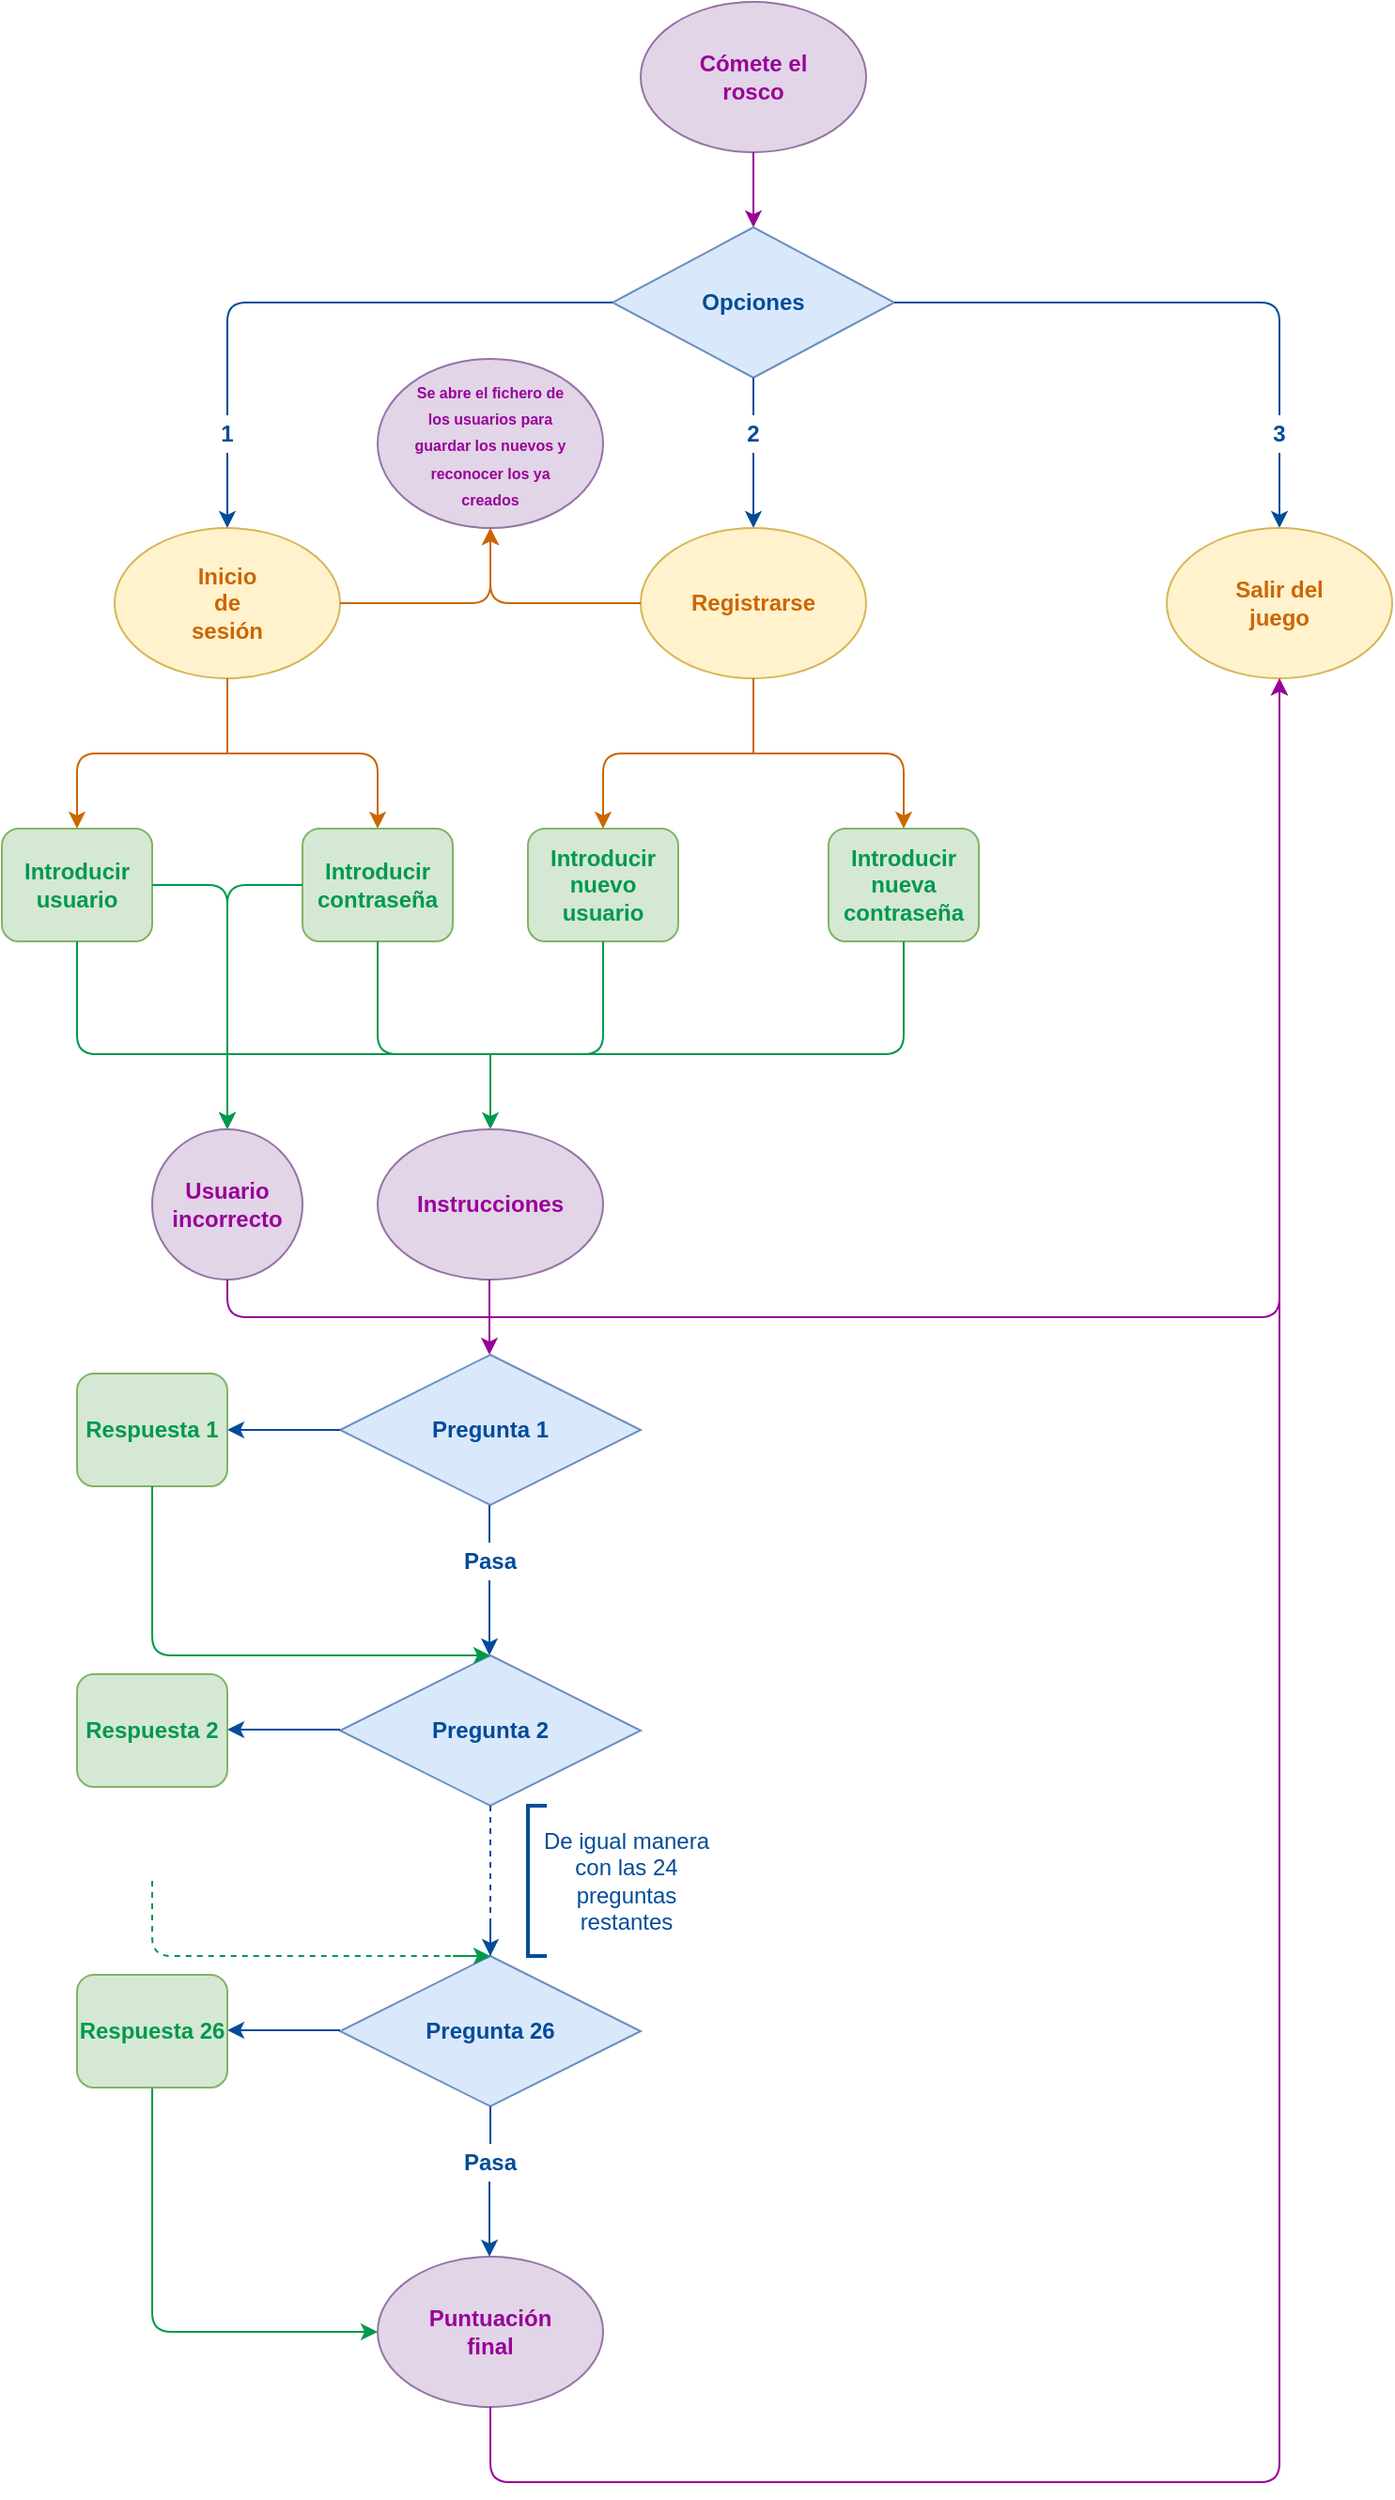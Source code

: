 <mxfile version="12.8.5"><diagram id="pW8-IptQZScWdKv-AOHv" name="Page-1"><mxGraphModel dx="737" dy="404" grid="1" gridSize="10" guides="1" tooltips="1" connect="1" arrows="1" fold="1" page="1" pageScale="1" pageWidth="827" pageHeight="1169" math="0" shadow="0"><root><mxCell id="0"/><mxCell id="1" parent="0"/><mxCell id="O8vfvinUuuam_x2ZxPrg-1" value="" style="ellipse;whiteSpace=wrap;html=1;fillColor=#e1d5e7;strokeColor=#9673a6;" parent="1" vertex="1"><mxGeometry x="340" y="40" width="120" height="80" as="geometry"/></mxCell><mxCell id="bbUwFs55ydYsItBVvHpH-1" value="Cómete el rosco" style="text;html=1;strokeColor=none;fillColor=none;align=center;verticalAlign=middle;whiteSpace=wrap;rounded=0;fontStyle=1;fontColor=#990099;labelBorderColor=none;labelBackgroundColor=none;" vertex="1" parent="1"><mxGeometry x="360" y="50" width="80" height="60" as="geometry"/></mxCell><mxCell id="bbUwFs55ydYsItBVvHpH-2" value="" style="endArrow=classic;html=1;fontColor=#FFFFFF;exitX=0.5;exitY=1;exitDx=0;exitDy=0;strokeColor=#990099;rounded=1;" edge="1" parent="1" source="O8vfvinUuuam_x2ZxPrg-1"><mxGeometry width="50" height="50" relative="1" as="geometry"><mxPoint x="390" y="170" as="sourcePoint"/><mxPoint x="400" y="160" as="targetPoint"/><Array as="points"/></mxGeometry></mxCell><mxCell id="bbUwFs55ydYsItBVvHpH-8" value="" style="rhombus;whiteSpace=wrap;html=1;labelBackgroundColor=none;fillColor=#dae8fc;strokeColor=#6c8ebf;" vertex="1" parent="1"><mxGeometry x="325" y="160" width="150" height="80" as="geometry"/></mxCell><mxCell id="bbUwFs55ydYsItBVvHpH-12" value="Opciones" style="text;html=1;strokeColor=none;fillColor=none;align=center;verticalAlign=middle;whiteSpace=wrap;rounded=0;labelBackgroundColor=none;fontColor=#004C99;fontStyle=1" vertex="1" parent="1"><mxGeometry x="365" y="190" width="70" height="20" as="geometry"/></mxCell><mxCell id="bbUwFs55ydYsItBVvHpH-13" value="" style="ellipse;whiteSpace=wrap;html=1;labelBackgroundColor=none;fillColor=#fff2cc;strokeColor=#d6b656;" vertex="1" parent="1"><mxGeometry x="60" y="320" width="120" height="80" as="geometry"/></mxCell><mxCell id="bbUwFs55ydYsItBVvHpH-17" value="&lt;font color=&quot;#004C99&quot;&gt;&lt;b&gt;1&lt;/b&gt;&lt;/font&gt;" style="text;html=1;strokeColor=none;fillColor=none;align=center;verticalAlign=middle;whiteSpace=wrap;rounded=0;labelBackgroundColor=none;fontColor=#990099;" vertex="1" parent="1"><mxGeometry x="100" y="260" width="40" height="20" as="geometry"/></mxCell><mxCell id="bbUwFs55ydYsItBVvHpH-19" value="" style="endArrow=none;html=1;strokeColor=#004C99;fontColor=#990099;entryX=0;entryY=0.5;entryDx=0;entryDy=0;exitX=0.5;exitY=0;exitDx=0;exitDy=0;" edge="1" parent="1" source="bbUwFs55ydYsItBVvHpH-17" target="bbUwFs55ydYsItBVvHpH-8"><mxGeometry width="50" height="50" relative="1" as="geometry"><mxPoint x="120" y="240" as="sourcePoint"/><mxPoint x="240" y="280" as="targetPoint"/><Array as="points"><mxPoint x="120" y="200"/><mxPoint x="220" y="200"/></Array></mxGeometry></mxCell><mxCell id="bbUwFs55ydYsItBVvHpH-21" value="" style="endArrow=classic;html=1;strokeColor=#004C99;fontColor=#990099;entryX=0.5;entryY=0;entryDx=0;entryDy=0;" edge="1" parent="1" target="bbUwFs55ydYsItBVvHpH-13"><mxGeometry width="50" height="50" relative="1" as="geometry"><mxPoint x="120" y="280" as="sourcePoint"/><mxPoint x="240" y="280" as="targetPoint"/></mxGeometry></mxCell><mxCell id="bbUwFs55ydYsItBVvHpH-22" value="" style="endArrow=none;html=1;strokeColor=#004C99;fontColor=#CC6600;entryX=1;entryY=0.5;entryDx=0;entryDy=0;" edge="1" parent="1" target="bbUwFs55ydYsItBVvHpH-8"><mxGeometry width="50" height="50" relative="1" as="geometry"><mxPoint x="680" y="260" as="sourcePoint"/><mxPoint x="470" y="280" as="targetPoint"/><Array as="points"><mxPoint x="680" y="200"/></Array></mxGeometry></mxCell><mxCell id="bbUwFs55ydYsItBVvHpH-23" value="" style="endArrow=none;html=1;strokeColor=#CC6600;fontColor=#CC6600;entryX=0.5;entryY=1;entryDx=0;entryDy=0;" edge="1" parent="1" target="bbUwFs55ydYsItBVvHpH-15"><mxGeometry width="50" height="50" relative="1" as="geometry"><mxPoint x="120" y="440" as="sourcePoint"/><mxPoint x="280" y="360" as="targetPoint"/></mxGeometry></mxCell><mxCell id="bbUwFs55ydYsItBVvHpH-15" value="Inicio de sesión" style="text;html=1;strokeColor=none;fillColor=none;align=center;verticalAlign=middle;whiteSpace=wrap;rounded=0;labelBackgroundColor=none;fontColor=#CC6600;fontStyle=1" vertex="1" parent="1"><mxGeometry x="100" y="320" width="40" height="80" as="geometry"/></mxCell><mxCell id="bbUwFs55ydYsItBVvHpH-26" value="" style="endArrow=classic;html=1;strokeColor=#CC6600;fontColor=#CC6600;" edge="1" parent="1"><mxGeometry width="50" height="50" relative="1" as="geometry"><mxPoint x="120" y="440" as="sourcePoint"/><mxPoint x="40" y="480" as="targetPoint"/><Array as="points"><mxPoint x="40" y="440"/></Array></mxGeometry></mxCell><mxCell id="bbUwFs55ydYsItBVvHpH-29" value="" style="endArrow=classic;html=1;strokeColor=#CC6600;fontColor=#CC6600;" edge="1" parent="1"><mxGeometry width="50" height="50" relative="1" as="geometry"><mxPoint x="120" y="440" as="sourcePoint"/><mxPoint x="200" y="480" as="targetPoint"/><Array as="points"><mxPoint x="200" y="440"/></Array></mxGeometry></mxCell><mxCell id="bbUwFs55ydYsItBVvHpH-30" value="" style="rounded=1;whiteSpace=wrap;html=1;labelBackgroundColor=none;fillColor=#d5e8d4;strokeColor=#82b366;" vertex="1" parent="1"><mxGeometry y="480" width="80" height="60" as="geometry"/></mxCell><mxCell id="bbUwFs55ydYsItBVvHpH-31" value="" style="rounded=1;whiteSpace=wrap;html=1;labelBackgroundColor=none;fillColor=#d5e8d4;strokeColor=#82b366;" vertex="1" parent="1"><mxGeometry x="160" y="480" width="80" height="60" as="geometry"/></mxCell><mxCell id="bbUwFs55ydYsItBVvHpH-32" value="Introducir usuario" style="text;html=1;strokeColor=none;fillColor=none;align=center;verticalAlign=middle;whiteSpace=wrap;rounded=0;labelBackgroundColor=none;fontColor=#00994D;fontStyle=1" vertex="1" parent="1"><mxGeometry y="500" width="80" height="20" as="geometry"/></mxCell><mxCell id="bbUwFs55ydYsItBVvHpH-33" value="Introducir contraseña" style="text;html=1;strokeColor=none;fillColor=none;align=center;verticalAlign=middle;whiteSpace=wrap;rounded=0;labelBackgroundColor=none;fontColor=#00994D;fontStyle=1" vertex="1" parent="1"><mxGeometry x="180" y="500" width="40" height="20" as="geometry"/></mxCell><mxCell id="bbUwFs55ydYsItBVvHpH-34" value="" style="endArrow=classic;html=1;strokeColor=#004C99;fontColor=#004C99;" edge="1" parent="1"><mxGeometry width="50" height="50" relative="1" as="geometry"><mxPoint x="400" y="280" as="sourcePoint"/><mxPoint x="400" y="320" as="targetPoint"/></mxGeometry></mxCell><mxCell id="bbUwFs55ydYsItBVvHpH-35" value="" style="ellipse;whiteSpace=wrap;html=1;labelBackgroundColor=none;fillColor=#fff2cc;strokeColor=#d6b656;" vertex="1" parent="1"><mxGeometry x="340" y="320" width="120" height="80" as="geometry"/></mxCell><mxCell id="bbUwFs55ydYsItBVvHpH-36" value="&lt;font color=&quot;#CC6600&quot;&gt;&lt;b&gt;Registrarse&lt;/b&gt;&lt;/font&gt;" style="text;html=1;strokeColor=none;fillColor=none;align=center;verticalAlign=middle;whiteSpace=wrap;rounded=0;labelBackgroundColor=none;fontColor=#004C99;" vertex="1" parent="1"><mxGeometry x="380" y="350" width="40" height="20" as="geometry"/></mxCell><mxCell id="bbUwFs55ydYsItBVvHpH-37" value="" style="endArrow=none;html=1;strokeColor=#CC6600;fontColor=#004C99;entryX=0.5;entryY=1;entryDx=0;entryDy=0;" edge="1" parent="1" target="bbUwFs55ydYsItBVvHpH-35"><mxGeometry width="50" height="50" relative="1" as="geometry"><mxPoint x="400" y="440" as="sourcePoint"/><mxPoint x="280" y="370" as="targetPoint"/></mxGeometry></mxCell><mxCell id="bbUwFs55ydYsItBVvHpH-39" value="" style="endArrow=classic;html=1;strokeColor=#CC6600;fontColor=#CC6600;" edge="1" parent="1"><mxGeometry width="50" height="50" relative="1" as="geometry"><mxPoint x="400" y="440" as="sourcePoint"/><mxPoint x="480" y="480" as="targetPoint"/><Array as="points"><mxPoint x="480" y="440"/></Array></mxGeometry></mxCell><mxCell id="bbUwFs55ydYsItBVvHpH-40" value="" style="endArrow=classic;html=1;strokeColor=#CC6600;fontColor=#CC6600;entryX=0.5;entryY=0;entryDx=0;entryDy=0;" edge="1" parent="1" target="bbUwFs55ydYsItBVvHpH-41"><mxGeometry width="50" height="50" relative="1" as="geometry"><mxPoint x="405" y="440" as="sourcePoint"/><mxPoint x="325" y="480" as="targetPoint"/><Array as="points"><mxPoint x="320" y="440"/></Array></mxGeometry></mxCell><mxCell id="bbUwFs55ydYsItBVvHpH-41" value="" style="rounded=1;whiteSpace=wrap;html=1;labelBackgroundColor=none;fillColor=#d5e8d4;strokeColor=#82b366;" vertex="1" parent="1"><mxGeometry x="280" y="480" width="80" height="60" as="geometry"/></mxCell><mxCell id="bbUwFs55ydYsItBVvHpH-43" value="" style="rounded=1;whiteSpace=wrap;html=1;labelBackgroundColor=none;fillColor=#d5e8d4;strokeColor=#82b366;" vertex="1" parent="1"><mxGeometry x="440" y="480" width="80" height="60" as="geometry"/></mxCell><mxCell id="bbUwFs55ydYsItBVvHpH-44" value="Introducir nuevo usuario" style="text;html=1;strokeColor=none;fillColor=none;align=center;verticalAlign=middle;whiteSpace=wrap;rounded=0;labelBackgroundColor=none;fontColor=#00994D;fontStyle=1" vertex="1" parent="1"><mxGeometry x="280" y="500" width="80" height="20" as="geometry"/></mxCell><mxCell id="bbUwFs55ydYsItBVvHpH-45" value="&lt;div align=&quot;center&quot;&gt;Introducir nueva contraseña&lt;/div&gt;" style="text;html=1;strokeColor=none;fillColor=none;align=center;verticalAlign=middle;whiteSpace=wrap;rounded=0;labelBackgroundColor=none;fontColor=#00994D;fontStyle=1" vertex="1" parent="1"><mxGeometry x="460" y="500" width="40" height="20" as="geometry"/></mxCell><mxCell id="bbUwFs55ydYsItBVvHpH-46" value="" style="endArrow=none;html=1;strokeColor=#00994D;fontColor=#004C99;exitX=0.5;exitY=1;exitDx=0;exitDy=0;" edge="1" parent="1" source="bbUwFs55ydYsItBVvHpH-30"><mxGeometry width="50" height="50" relative="1" as="geometry"><mxPoint x="230" y="540" as="sourcePoint"/><mxPoint x="260" y="600" as="targetPoint"/><Array as="points"><mxPoint x="40" y="600"/></Array></mxGeometry></mxCell><mxCell id="bbUwFs55ydYsItBVvHpH-47" value="" style="endArrow=none;html=1;strokeColor=#00994D;fontColor=#004C99;exitX=0.5;exitY=1;exitDx=0;exitDy=0;" edge="1" parent="1" source="bbUwFs55ydYsItBVvHpH-31"><mxGeometry width="50" height="50" relative="1" as="geometry"><mxPoint x="230" y="540" as="sourcePoint"/><mxPoint x="260" y="600" as="targetPoint"/><Array as="points"><mxPoint x="200" y="600"/></Array></mxGeometry></mxCell><mxCell id="bbUwFs55ydYsItBVvHpH-48" value="" style="endArrow=none;html=1;strokeColor=#00994D;fontColor=#004C99;exitX=0.5;exitY=1;exitDx=0;exitDy=0;" edge="1" parent="1" source="bbUwFs55ydYsItBVvHpH-41"><mxGeometry width="50" height="50" relative="1" as="geometry"><mxPoint x="230" y="540" as="sourcePoint"/><mxPoint x="260" y="600" as="targetPoint"/><Array as="points"><mxPoint x="320" y="600"/></Array></mxGeometry></mxCell><mxCell id="bbUwFs55ydYsItBVvHpH-49" value="" style="endArrow=none;html=1;strokeColor=#00994D;fontColor=#004C99;entryX=0.5;entryY=1;entryDx=0;entryDy=0;" edge="1" parent="1" target="bbUwFs55ydYsItBVvHpH-43"><mxGeometry width="50" height="50" relative="1" as="geometry"><mxPoint x="260" y="600" as="sourcePoint"/><mxPoint x="280" y="490" as="targetPoint"/><Array as="points"><mxPoint x="480" y="600"/></Array></mxGeometry></mxCell><mxCell id="bbUwFs55ydYsItBVvHpH-50" value="" style="endArrow=classic;html=1;strokeColor=#00994D;fontColor=#004C99;" edge="1" parent="1"><mxGeometry width="50" height="50" relative="1" as="geometry"><mxPoint x="260" y="600" as="sourcePoint"/><mxPoint x="260" y="640" as="targetPoint"/></mxGeometry></mxCell><mxCell id="bbUwFs55ydYsItBVvHpH-51" value="" style="endArrow=none;html=1;strokeColor=#004C99;fontColor=#004C99;exitX=0.5;exitY=1;exitDx=0;exitDy=0;" edge="1" parent="1" source="bbUwFs55ydYsItBVvHpH-8"><mxGeometry width="50" height="50" relative="1" as="geometry"><mxPoint x="230" y="280" as="sourcePoint"/><mxPoint x="400" y="260" as="targetPoint"/></mxGeometry></mxCell><mxCell id="bbUwFs55ydYsItBVvHpH-52" value="&lt;b&gt;&lt;font color=&quot;#004C99&quot;&gt;2&lt;/font&gt;&lt;/b&gt;" style="text;html=1;strokeColor=none;fillColor=none;align=center;verticalAlign=middle;whiteSpace=wrap;rounded=0;labelBackgroundColor=none;fontColor=#990099;" vertex="1" parent="1"><mxGeometry x="380" y="260" width="40" height="20" as="geometry"/></mxCell><mxCell id="bbUwFs55ydYsItBVvHpH-53" value="&lt;font color=&quot;#004C99&quot;&gt;&lt;b&gt;3&lt;/b&gt;&lt;/font&gt;" style="text;html=1;strokeColor=none;fillColor=none;align=center;verticalAlign=middle;whiteSpace=wrap;rounded=0;labelBackgroundColor=none;fontColor=#990099;" vertex="1" parent="1"><mxGeometry x="660" y="260" width="40" height="20" as="geometry"/></mxCell><mxCell id="bbUwFs55ydYsItBVvHpH-54" value="" style="endArrow=classic;html=1;strokeColor=#004C99;fontColor=#990099;exitX=0.5;exitY=1;exitDx=0;exitDy=0;" edge="1" parent="1" source="bbUwFs55ydYsItBVvHpH-53"><mxGeometry width="50" height="50" relative="1" as="geometry"><mxPoint x="130" y="290" as="sourcePoint"/><mxPoint x="680" y="320" as="targetPoint"/><Array as="points"/></mxGeometry></mxCell><mxCell id="bbUwFs55ydYsItBVvHpH-55" value="" style="ellipse;whiteSpace=wrap;html=1;labelBackgroundColor=none;fillColor=#fff2cc;strokeColor=#d6b656;" vertex="1" parent="1"><mxGeometry x="620" y="320" width="120" height="80" as="geometry"/></mxCell><mxCell id="bbUwFs55ydYsItBVvHpH-56" value="&lt;font color=&quot;#CC6600&quot;&gt;&lt;b&gt;Salir del juego&lt;/b&gt;&lt;/font&gt;" style="text;html=1;strokeColor=none;fillColor=none;align=center;verticalAlign=middle;whiteSpace=wrap;rounded=0;labelBackgroundColor=none;fontColor=#004C99;" vertex="1" parent="1"><mxGeometry x="650" y="350" width="60" height="20" as="geometry"/></mxCell><mxCell id="bbUwFs55ydYsItBVvHpH-59" value="" style="rhombus;whiteSpace=wrap;html=1;labelBackgroundColor=none;fillColor=#dae8fc;strokeColor=#6c8ebf;" vertex="1" parent="1"><mxGeometry x="180" y="760" width="160" height="80" as="geometry"/></mxCell><mxCell id="bbUwFs55ydYsItBVvHpH-60" value="Pregunta 1" style="text;html=1;strokeColor=none;fillColor=none;align=center;verticalAlign=middle;whiteSpace=wrap;rounded=0;labelBackgroundColor=none;fontColor=#004C99;fontStyle=1" vertex="1" parent="1"><mxGeometry x="220" y="790" width="80" height="20" as="geometry"/></mxCell><mxCell id="bbUwFs55ydYsItBVvHpH-61" value="" style="ellipse;whiteSpace=wrap;html=1;fillColor=#e1d5e7;strokeColor=#9673a6;" vertex="1" parent="1"><mxGeometry x="200" y="640" width="120" height="80" as="geometry"/></mxCell><mxCell id="bbUwFs55ydYsItBVvHpH-63" value="Instrucciones" style="text;html=1;strokeColor=none;fillColor=none;align=center;verticalAlign=middle;whiteSpace=wrap;rounded=0;fontStyle=1;fontColor=#990099;labelBorderColor=none;labelBackgroundColor=none;" vertex="1" parent="1"><mxGeometry x="220" y="650" width="80" height="60" as="geometry"/></mxCell><mxCell id="bbUwFs55ydYsItBVvHpH-64" value="" style="endArrow=classic;html=1;fontColor=#FFFFFF;exitX=0.5;exitY=1;exitDx=0;exitDy=0;strokeColor=#990099;rounded=1;" edge="1" parent="1"><mxGeometry width="50" height="50" relative="1" as="geometry"><mxPoint x="259.5" y="720" as="sourcePoint"/><mxPoint x="259.5" y="760" as="targetPoint"/><Array as="points"/></mxGeometry></mxCell><mxCell id="bbUwFs55ydYsItBVvHpH-65" value="" style="endArrow=classic;html=1;strokeColor=#004C99;fontColor=#004C99;exitX=0;exitY=0.5;exitDx=0;exitDy=0;" edge="1" parent="1" source="bbUwFs55ydYsItBVvHpH-59"><mxGeometry width="50" height="50" relative="1" as="geometry"><mxPoint x="290" y="830" as="sourcePoint"/><mxPoint x="120" y="800" as="targetPoint"/></mxGeometry></mxCell><mxCell id="bbUwFs55ydYsItBVvHpH-67" value="" style="rounded=1;whiteSpace=wrap;html=1;labelBackgroundColor=none;fillColor=#d5e8d4;strokeColor=#82b366;" vertex="1" parent="1"><mxGeometry x="40" y="770" width="80" height="60" as="geometry"/></mxCell><mxCell id="bbUwFs55ydYsItBVvHpH-69" value="" style="endArrow=none;html=1;strokeColor=#004C99;fontColor=#004C99;exitX=0.5;exitY=1;exitDx=0;exitDy=0;" edge="1" parent="1"><mxGeometry width="50" height="50" relative="1" as="geometry"><mxPoint x="259.5" y="840" as="sourcePoint"/><mxPoint x="259.5" y="860" as="targetPoint"/></mxGeometry></mxCell><mxCell id="bbUwFs55ydYsItBVvHpH-70" value="&lt;b&gt;&lt;font color=&quot;#004C99&quot;&gt;Pasa&lt;/font&gt;&lt;/b&gt;" style="text;html=1;strokeColor=none;fillColor=none;align=center;verticalAlign=middle;whiteSpace=wrap;rounded=0;labelBackgroundColor=none;fontColor=#990099;" vertex="1" parent="1"><mxGeometry x="240" y="860" width="40" height="20" as="geometry"/></mxCell><mxCell id="bbUwFs55ydYsItBVvHpH-71" value="" style="endArrow=classic;html=1;strokeColor=#004C99;fontColor=#004C99;" edge="1" parent="1"><mxGeometry width="50" height="50" relative="1" as="geometry"><mxPoint x="259.5" y="880" as="sourcePoint"/><mxPoint x="259.5" y="920" as="targetPoint"/></mxGeometry></mxCell><mxCell id="bbUwFs55ydYsItBVvHpH-72" value="Respuesta 1" style="text;html=1;strokeColor=none;fillColor=none;align=center;verticalAlign=middle;whiteSpace=wrap;rounded=0;labelBackgroundColor=none;fontColor=#00994D;fontStyle=1" vertex="1" parent="1"><mxGeometry x="40" y="790" width="80" height="20" as="geometry"/></mxCell><mxCell id="bbUwFs55ydYsItBVvHpH-74" value="" style="rhombus;whiteSpace=wrap;html=1;labelBackgroundColor=none;fillColor=#dae8fc;strokeColor=#6c8ebf;" vertex="1" parent="1"><mxGeometry x="180" y="920" width="160" height="80" as="geometry"/></mxCell><mxCell id="bbUwFs55ydYsItBVvHpH-76" value="Pregunta 2" style="text;html=1;strokeColor=none;fillColor=none;align=center;verticalAlign=middle;whiteSpace=wrap;rounded=0;labelBackgroundColor=none;fontColor=#004C99;fontStyle=1" vertex="1" parent="1"><mxGeometry x="220" y="950" width="80" height="20" as="geometry"/></mxCell><mxCell id="bbUwFs55ydYsItBVvHpH-77" value="" style="endArrow=classic;html=1;strokeColor=#00994D;fontColor=#004C99;exitX=0.5;exitY=1;exitDx=0;exitDy=0;entryX=0.5;entryY=0;entryDx=0;entryDy=0;" edge="1" parent="1" source="bbUwFs55ydYsItBVvHpH-67" target="bbUwFs55ydYsItBVvHpH-74"><mxGeometry width="50" height="50" relative="1" as="geometry"><mxPoint x="290" y="920" as="sourcePoint"/><mxPoint x="340" y="870" as="targetPoint"/><Array as="points"><mxPoint x="80" y="920"/></Array></mxGeometry></mxCell><mxCell id="bbUwFs55ydYsItBVvHpH-78" value="" style="endArrow=none;dashed=1;html=1;strokeColor=#004C99;fontColor=#004C99;exitX=0.5;exitY=1;exitDx=0;exitDy=0;" edge="1" parent="1" source="bbUwFs55ydYsItBVvHpH-74"><mxGeometry width="50" height="50" relative="1" as="geometry"><mxPoint x="290" y="1020" as="sourcePoint"/><mxPoint x="260" y="1080" as="targetPoint"/></mxGeometry></mxCell><mxCell id="bbUwFs55ydYsItBVvHpH-79" value="De igual manera con las 24 preguntas restantes" style="text;html=1;strokeColor=none;fillColor=none;align=center;verticalAlign=middle;whiteSpace=wrap;rounded=0;labelBackgroundColor=none;fontColor=#004C99;" vertex="1" parent="1"><mxGeometry x="285" y="1030" width="95" height="20" as="geometry"/></mxCell><mxCell id="bbUwFs55ydYsItBVvHpH-80" value="" style="endArrow=classic;html=1;strokeColor=#004C99;fontColor=#004C99;" edge="1" parent="1"><mxGeometry width="50" height="50" relative="1" as="geometry"><mxPoint x="260" y="1060" as="sourcePoint"/><mxPoint x="260" y="1080" as="targetPoint"/></mxGeometry></mxCell><mxCell id="bbUwFs55ydYsItBVvHpH-81" value="" style="rhombus;whiteSpace=wrap;html=1;labelBackgroundColor=none;fillColor=#dae8fc;strokeColor=#6c8ebf;" vertex="1" parent="1"><mxGeometry x="180" y="1080" width="160" height="80" as="geometry"/></mxCell><mxCell id="bbUwFs55ydYsItBVvHpH-83" value="Pregunta 26" style="text;html=1;strokeColor=none;fillColor=none;align=center;verticalAlign=middle;whiteSpace=wrap;rounded=0;labelBackgroundColor=none;fontColor=#004C99;fontStyle=1" vertex="1" parent="1"><mxGeometry x="220" y="1110" width="80" height="20" as="geometry"/></mxCell><mxCell id="bbUwFs55ydYsItBVvHpH-84" value="" style="endArrow=none;dashed=1;html=1;strokeColor=#00994D;fontColor=#004C99;exitX=0.5;exitY=1;exitDx=0;exitDy=0;entryX=0.5;entryY=0;entryDx=0;entryDy=0;" edge="1" parent="1" target="bbUwFs55ydYsItBVvHpH-81"><mxGeometry width="50" height="50" relative="1" as="geometry"><mxPoint x="80" y="1040" as="sourcePoint"/><mxPoint x="80" y="1120" as="targetPoint"/><Array as="points"><mxPoint x="80" y="1080"/></Array></mxGeometry></mxCell><mxCell id="bbUwFs55ydYsItBVvHpH-85" value="" style="endArrow=classic;html=1;strokeColor=#00994D;fontColor=#004C99;" edge="1" parent="1"><mxGeometry width="50" height="50" relative="1" as="geometry"><mxPoint x="240" y="1080" as="sourcePoint"/><mxPoint x="260" y="1080" as="targetPoint"/></mxGeometry></mxCell><mxCell id="bbUwFs55ydYsItBVvHpH-86" value="" style="endArrow=classic;html=1;strokeColor=#00994D;fontColor=#004C99;exitX=0.5;exitY=1;exitDx=0;exitDy=0;entryX=0;entryY=0.5;entryDx=0;entryDy=0;" edge="1" parent="1" source="bbUwFs55ydYsItBVvHpH-92" target="bbUwFs55ydYsItBVvHpH-94"><mxGeometry width="50" height="50" relative="1" as="geometry"><mxPoint x="290" y="1150" as="sourcePoint"/><mxPoint x="170" y="1240" as="targetPoint"/><Array as="points"><mxPoint x="80" y="1200"/><mxPoint x="80" y="1240"/><mxPoint x="80" y="1280"/></Array></mxGeometry></mxCell><mxCell id="bbUwFs55ydYsItBVvHpH-87" value="" style="endArrow=classic;html=1;strokeColor=#004C99;fontColor=#004C99;exitX=0;exitY=0.5;exitDx=0;exitDy=0;" edge="1" parent="1"><mxGeometry width="50" height="50" relative="1" as="geometry"><mxPoint x="180" y="959.5" as="sourcePoint"/><mxPoint x="120" y="959.5" as="targetPoint"/></mxGeometry></mxCell><mxCell id="bbUwFs55ydYsItBVvHpH-88" value="" style="rounded=1;whiteSpace=wrap;html=1;labelBackgroundColor=none;fillColor=#d5e8d4;strokeColor=#82b366;" vertex="1" parent="1"><mxGeometry x="40" y="930" width="80" height="60" as="geometry"/></mxCell><mxCell id="bbUwFs55ydYsItBVvHpH-89" value="Respuesta 2" style="text;html=1;strokeColor=none;fillColor=none;align=center;verticalAlign=middle;whiteSpace=wrap;rounded=0;labelBackgroundColor=none;fontColor=#00994D;fontStyle=1" vertex="1" parent="1"><mxGeometry x="40" y="950" width="80" height="20" as="geometry"/></mxCell><mxCell id="bbUwFs55ydYsItBVvHpH-91" value="" style="endArrow=classic;html=1;strokeColor=#004C99;fontColor=#004C99;exitX=0;exitY=0.5;exitDx=0;exitDy=0;" edge="1" parent="1"><mxGeometry width="50" height="50" relative="1" as="geometry"><mxPoint x="180" y="1119.5" as="sourcePoint"/><mxPoint x="120" y="1119.5" as="targetPoint"/></mxGeometry></mxCell><mxCell id="bbUwFs55ydYsItBVvHpH-92" value="" style="rounded=1;whiteSpace=wrap;html=1;labelBackgroundColor=none;fillColor=#d5e8d4;strokeColor=#82b366;" vertex="1" parent="1"><mxGeometry x="40" y="1090" width="80" height="60" as="geometry"/></mxCell><mxCell id="bbUwFs55ydYsItBVvHpH-93" value="Respuesta 26" style="text;html=1;strokeColor=none;fillColor=none;align=center;verticalAlign=middle;whiteSpace=wrap;rounded=0;labelBackgroundColor=none;fontColor=#00994D;fontStyle=1" vertex="1" parent="1"><mxGeometry x="40" y="1110" width="80" height="20" as="geometry"/></mxCell><mxCell id="bbUwFs55ydYsItBVvHpH-94" value="" style="ellipse;whiteSpace=wrap;html=1;fillColor=#e1d5e7;strokeColor=#9673a6;" vertex="1" parent="1"><mxGeometry x="200" y="1240" width="120" height="80" as="geometry"/></mxCell><mxCell id="bbUwFs55ydYsItBVvHpH-95" value="Puntuación final" style="text;html=1;strokeColor=none;fillColor=none;align=center;verticalAlign=middle;whiteSpace=wrap;rounded=0;fontStyle=1;fontColor=#990099;labelBorderColor=none;labelBackgroundColor=none;" vertex="1" parent="1"><mxGeometry x="220" y="1250" width="80" height="60" as="geometry"/></mxCell><mxCell id="bbUwFs55ydYsItBVvHpH-96" value="" style="endArrow=classic;html=1;fontColor=#FFFFFF;exitX=0.5;exitY=1;exitDx=0;exitDy=0;strokeColor=#990099;rounded=1;entryX=0.5;entryY=1;entryDx=0;entryDy=0;" edge="1" parent="1" source="bbUwFs55ydYsItBVvHpH-94" target="bbUwFs55ydYsItBVvHpH-55"><mxGeometry width="50" height="50" relative="1" as="geometry"><mxPoint x="269.5" y="730" as="sourcePoint"/><mxPoint x="260" y="1340" as="targetPoint"/><Array as="points"><mxPoint x="260" y="1320"/><mxPoint x="260" y="1360"/><mxPoint x="680" y="1360"/></Array></mxGeometry></mxCell><mxCell id="bbUwFs55ydYsItBVvHpH-97" value="" style="endArrow=none;html=1;strokeColor=#004C99;fontColor=#004C99;" edge="1" parent="1"><mxGeometry width="50" height="50" relative="1" as="geometry"><mxPoint x="260" y="1160" as="sourcePoint"/><mxPoint x="260" y="1180" as="targetPoint"/></mxGeometry></mxCell><mxCell id="bbUwFs55ydYsItBVvHpH-98" value="&lt;b&gt;&lt;font color=&quot;#004C99&quot;&gt;Pasa&lt;/font&gt;&lt;/b&gt;" style="text;html=1;strokeColor=none;fillColor=none;align=center;verticalAlign=middle;whiteSpace=wrap;rounded=0;labelBackgroundColor=none;fontColor=#990099;" vertex="1" parent="1"><mxGeometry x="240" y="1180" width="40" height="20" as="geometry"/></mxCell><mxCell id="bbUwFs55ydYsItBVvHpH-99" value="" style="endArrow=classic;html=1;strokeColor=#004C99;fontColor=#004C99;" edge="1" parent="1"><mxGeometry width="50" height="50" relative="1" as="geometry"><mxPoint x="259.5" y="1200" as="sourcePoint"/><mxPoint x="259.5" y="1240" as="targetPoint"/></mxGeometry></mxCell><mxCell id="bbUwFs55ydYsItBVvHpH-101" value="" style="endArrow=classic;html=1;strokeColor=#CC6600;fontColor=#004C99;exitX=1;exitY=0.5;exitDx=0;exitDy=0;" edge="1" parent="1" source="bbUwFs55ydYsItBVvHpH-13"><mxGeometry width="50" height="50" relative="1" as="geometry"><mxPoint x="260" y="360" as="sourcePoint"/><mxPoint x="260" y="320" as="targetPoint"/><Array as="points"><mxPoint x="190" y="360"/><mxPoint x="260" y="360"/></Array></mxGeometry></mxCell><mxCell id="bbUwFs55ydYsItBVvHpH-102" value="" style="endArrow=classic;html=1;strokeColor=#CC6600;fontColor=#004C99;exitX=0;exitY=0.5;exitDx=0;exitDy=0;" edge="1" parent="1" source="bbUwFs55ydYsItBVvHpH-35"><mxGeometry width="50" height="50" relative="1" as="geometry"><mxPoint x="360" y="400" as="sourcePoint"/><mxPoint x="260" y="320" as="targetPoint"/><Array as="points"><mxPoint x="260" y="360"/></Array></mxGeometry></mxCell><mxCell id="bbUwFs55ydYsItBVvHpH-103" value="" style="ellipse;whiteSpace=wrap;html=1;fillColor=#e1d5e7;strokeColor=#9673a6;" vertex="1" parent="1"><mxGeometry x="200" y="230" width="120" height="90" as="geometry"/></mxCell><mxCell id="bbUwFs55ydYsItBVvHpH-104" value="&lt;font style=&quot;font-size: 8px&quot;&gt;Se abre el fichero de los usuarios para guardar los nuevos y reconocer los ya creados&lt;/font&gt;" style="text;html=1;strokeColor=none;fillColor=none;align=center;verticalAlign=middle;whiteSpace=wrap;rounded=0;fontStyle=1;fontColor=#990099;labelBorderColor=none;labelBackgroundColor=none;" vertex="1" parent="1"><mxGeometry x="215" y="217.5" width="90" height="115" as="geometry"/></mxCell><mxCell id="bbUwFs55ydYsItBVvHpH-105" value="" style="strokeWidth=2;html=1;shape=mxgraph.flowchart.annotation_1;align=left;pointerEvents=1;labelBackgroundColor=none;fontColor=#004C99;strokeColor=#004C99;" vertex="1" parent="1"><mxGeometry x="280" y="1000" width="10" height="80" as="geometry"/></mxCell><mxCell id="bbUwFs55ydYsItBVvHpH-107" value="" style="endArrow=classic;html=1;strokeColor=#00994D;fontColor=#004C99;exitX=1;exitY=0.5;exitDx=0;exitDy=0;" edge="1" parent="1" source="bbUwFs55ydYsItBVvHpH-32"><mxGeometry width="50" height="50" relative="1" as="geometry"><mxPoint x="370" y="640" as="sourcePoint"/><mxPoint x="120" y="640" as="targetPoint"/><Array as="points"><mxPoint x="120" y="510"/></Array></mxGeometry></mxCell><mxCell id="bbUwFs55ydYsItBVvHpH-108" value="" style="endArrow=classic;html=1;strokeColor=#00994D;fontColor=#004C99;" edge="1" parent="1"><mxGeometry width="50" height="50" relative="1" as="geometry"><mxPoint x="160" y="510" as="sourcePoint"/><mxPoint x="120" y="640" as="targetPoint"/><Array as="points"><mxPoint x="120" y="510"/></Array></mxGeometry></mxCell><mxCell id="bbUwFs55ydYsItBVvHpH-111" value="" style="ellipse;whiteSpace=wrap;html=1;fillColor=#e1d5e7;strokeColor=#9673a6;" vertex="1" parent="1"><mxGeometry x="80" y="640" width="80" height="80" as="geometry"/></mxCell><mxCell id="bbUwFs55ydYsItBVvHpH-112" value="Usuario incorrecto" style="text;html=1;strokeColor=none;fillColor=none;align=center;verticalAlign=middle;whiteSpace=wrap;rounded=0;fontStyle=1;fontColor=#990099;labelBorderColor=none;labelBackgroundColor=none;" vertex="1" parent="1"><mxGeometry x="80" y="650" width="80" height="60" as="geometry"/></mxCell><mxCell id="bbUwFs55ydYsItBVvHpH-113" value="" style="endArrow=classic;html=1;fontColor=#FFFFFF;exitX=0.5;exitY=1;exitDx=0;exitDy=0;strokeColor=#990099;rounded=1;" edge="1" parent="1" source="bbUwFs55ydYsItBVvHpH-111"><mxGeometry width="50" height="50" relative="1" as="geometry"><mxPoint x="269.5" y="730" as="sourcePoint"/><mxPoint x="680" y="400" as="targetPoint"/><Array as="points"><mxPoint x="120" y="740"/><mxPoint x="680" y="740"/></Array></mxGeometry></mxCell></root></mxGraphModel></diagram></mxfile>